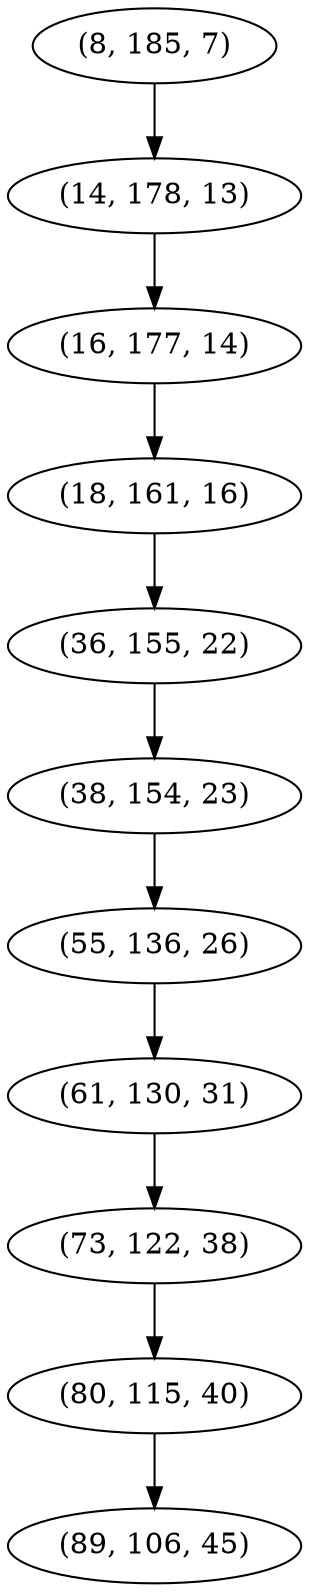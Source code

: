 digraph tree {
    "(8, 185, 7)";
    "(14, 178, 13)";
    "(16, 177, 14)";
    "(18, 161, 16)";
    "(36, 155, 22)";
    "(38, 154, 23)";
    "(55, 136, 26)";
    "(61, 130, 31)";
    "(73, 122, 38)";
    "(80, 115, 40)";
    "(89, 106, 45)";
    "(8, 185, 7)" -> "(14, 178, 13)";
    "(14, 178, 13)" -> "(16, 177, 14)";
    "(16, 177, 14)" -> "(18, 161, 16)";
    "(18, 161, 16)" -> "(36, 155, 22)";
    "(36, 155, 22)" -> "(38, 154, 23)";
    "(38, 154, 23)" -> "(55, 136, 26)";
    "(55, 136, 26)" -> "(61, 130, 31)";
    "(61, 130, 31)" -> "(73, 122, 38)";
    "(73, 122, 38)" -> "(80, 115, 40)";
    "(80, 115, 40)" -> "(89, 106, 45)";
}
